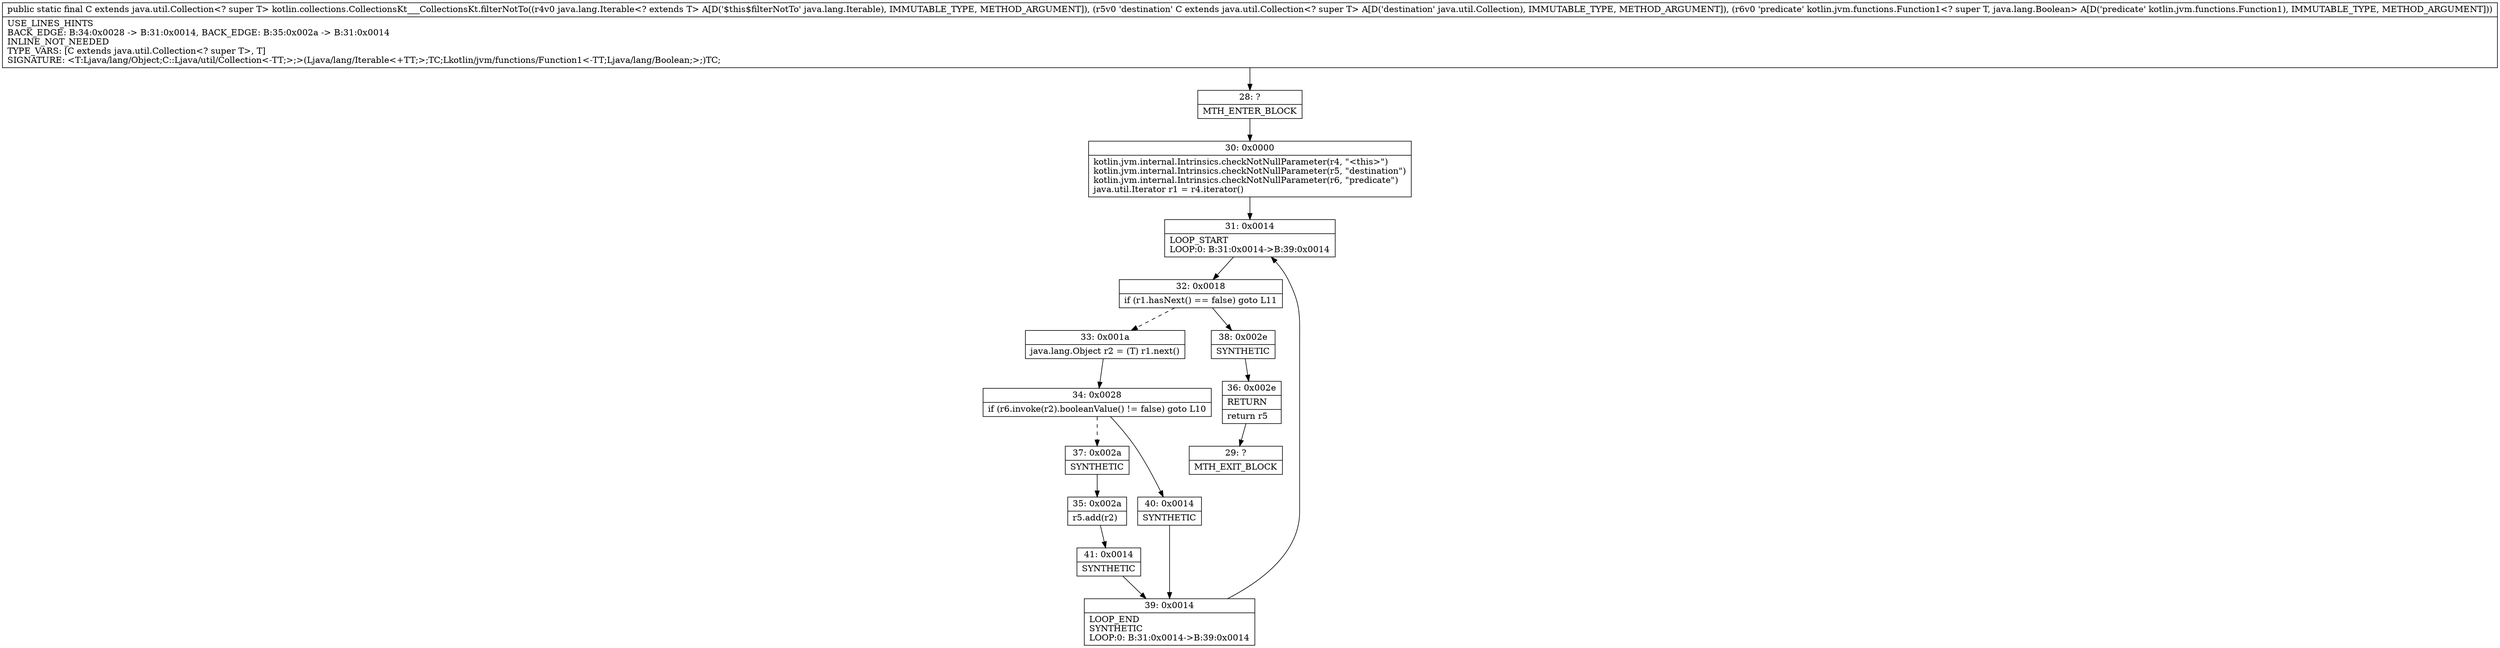 digraph "CFG forkotlin.collections.CollectionsKt___CollectionsKt.filterNotTo(Ljava\/lang\/Iterable;Ljava\/util\/Collection;Lkotlin\/jvm\/functions\/Function1;)Ljava\/util\/Collection;" {
Node_28 [shape=record,label="{28\:\ ?|MTH_ENTER_BLOCK\l}"];
Node_30 [shape=record,label="{30\:\ 0x0000|kotlin.jvm.internal.Intrinsics.checkNotNullParameter(r4, \"\<this\>\")\lkotlin.jvm.internal.Intrinsics.checkNotNullParameter(r5, \"destination\")\lkotlin.jvm.internal.Intrinsics.checkNotNullParameter(r6, \"predicate\")\ljava.util.Iterator r1 = r4.iterator()\l}"];
Node_31 [shape=record,label="{31\:\ 0x0014|LOOP_START\lLOOP:0: B:31:0x0014\-\>B:39:0x0014\l}"];
Node_32 [shape=record,label="{32\:\ 0x0018|if (r1.hasNext() == false) goto L11\l}"];
Node_33 [shape=record,label="{33\:\ 0x001a|java.lang.Object r2 = (T) r1.next()\l}"];
Node_34 [shape=record,label="{34\:\ 0x0028|if (r6.invoke(r2).booleanValue() != false) goto L10\l}"];
Node_37 [shape=record,label="{37\:\ 0x002a|SYNTHETIC\l}"];
Node_35 [shape=record,label="{35\:\ 0x002a|r5.add(r2)\l}"];
Node_41 [shape=record,label="{41\:\ 0x0014|SYNTHETIC\l}"];
Node_39 [shape=record,label="{39\:\ 0x0014|LOOP_END\lSYNTHETIC\lLOOP:0: B:31:0x0014\-\>B:39:0x0014\l}"];
Node_40 [shape=record,label="{40\:\ 0x0014|SYNTHETIC\l}"];
Node_38 [shape=record,label="{38\:\ 0x002e|SYNTHETIC\l}"];
Node_36 [shape=record,label="{36\:\ 0x002e|RETURN\l|return r5\l}"];
Node_29 [shape=record,label="{29\:\ ?|MTH_EXIT_BLOCK\l}"];
MethodNode[shape=record,label="{public static final C extends java.util.Collection\<? super T\> kotlin.collections.CollectionsKt___CollectionsKt.filterNotTo((r4v0 java.lang.Iterable\<? extends T\> A[D('$this$filterNotTo' java.lang.Iterable), IMMUTABLE_TYPE, METHOD_ARGUMENT]), (r5v0 'destination' C extends java.util.Collection\<? super T\> A[D('destination' java.util.Collection), IMMUTABLE_TYPE, METHOD_ARGUMENT]), (r6v0 'predicate' kotlin.jvm.functions.Function1\<? super T, java.lang.Boolean\> A[D('predicate' kotlin.jvm.functions.Function1), IMMUTABLE_TYPE, METHOD_ARGUMENT]))  | USE_LINES_HINTS\lBACK_EDGE: B:34:0x0028 \-\> B:31:0x0014, BACK_EDGE: B:35:0x002a \-\> B:31:0x0014\lINLINE_NOT_NEEDED\lTYPE_VARS: [C extends java.util.Collection\<? super T\>, T]\lSIGNATURE: \<T:Ljava\/lang\/Object;C::Ljava\/util\/Collection\<\-TT;\>;\>(Ljava\/lang\/Iterable\<+TT;\>;TC;Lkotlin\/jvm\/functions\/Function1\<\-TT;Ljava\/lang\/Boolean;\>;)TC;\l}"];
MethodNode -> Node_28;Node_28 -> Node_30;
Node_30 -> Node_31;
Node_31 -> Node_32;
Node_32 -> Node_33[style=dashed];
Node_32 -> Node_38;
Node_33 -> Node_34;
Node_34 -> Node_37[style=dashed];
Node_34 -> Node_40;
Node_37 -> Node_35;
Node_35 -> Node_41;
Node_41 -> Node_39;
Node_39 -> Node_31;
Node_40 -> Node_39;
Node_38 -> Node_36;
Node_36 -> Node_29;
}

